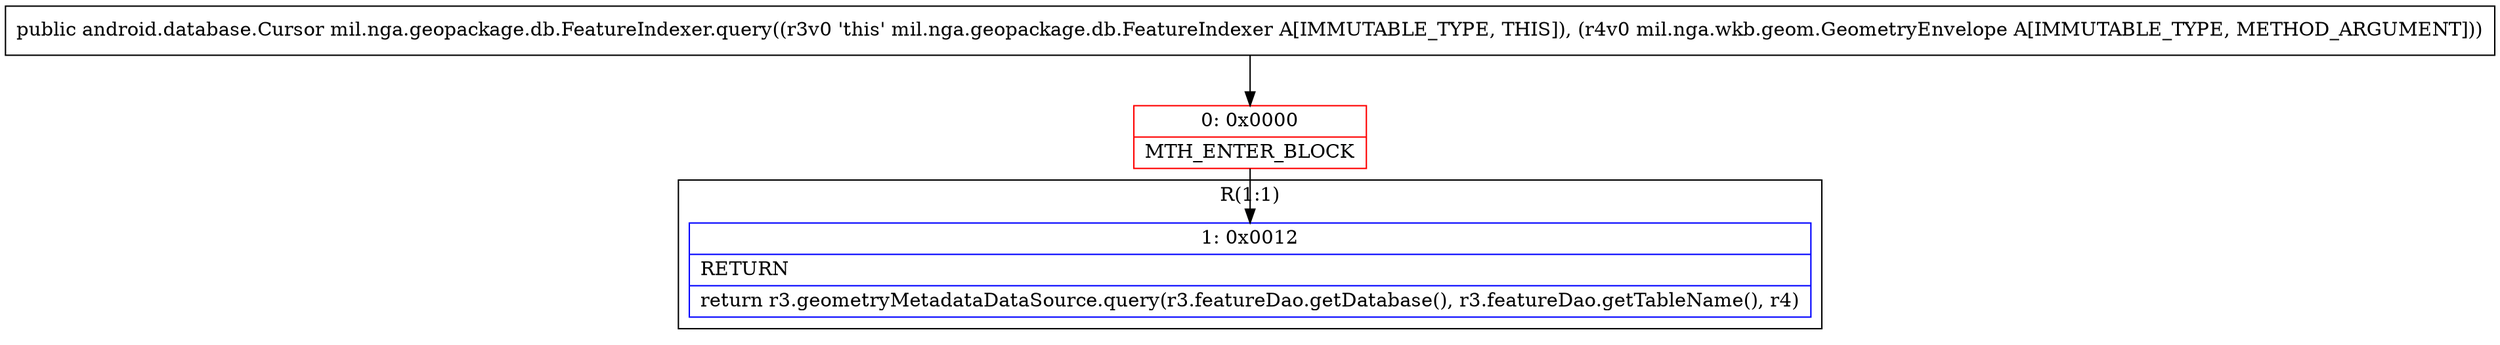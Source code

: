 digraph "CFG formil.nga.geopackage.db.FeatureIndexer.query(Lmil\/nga\/wkb\/geom\/GeometryEnvelope;)Landroid\/database\/Cursor;" {
subgraph cluster_Region_771588589 {
label = "R(1:1)";
node [shape=record,color=blue];
Node_1 [shape=record,label="{1\:\ 0x0012|RETURN\l|return r3.geometryMetadataDataSource.query(r3.featureDao.getDatabase(), r3.featureDao.getTableName(), r4)\l}"];
}
Node_0 [shape=record,color=red,label="{0\:\ 0x0000|MTH_ENTER_BLOCK\l}"];
MethodNode[shape=record,label="{public android.database.Cursor mil.nga.geopackage.db.FeatureIndexer.query((r3v0 'this' mil.nga.geopackage.db.FeatureIndexer A[IMMUTABLE_TYPE, THIS]), (r4v0 mil.nga.wkb.geom.GeometryEnvelope A[IMMUTABLE_TYPE, METHOD_ARGUMENT])) }"];
MethodNode -> Node_0;
Node_0 -> Node_1;
}

